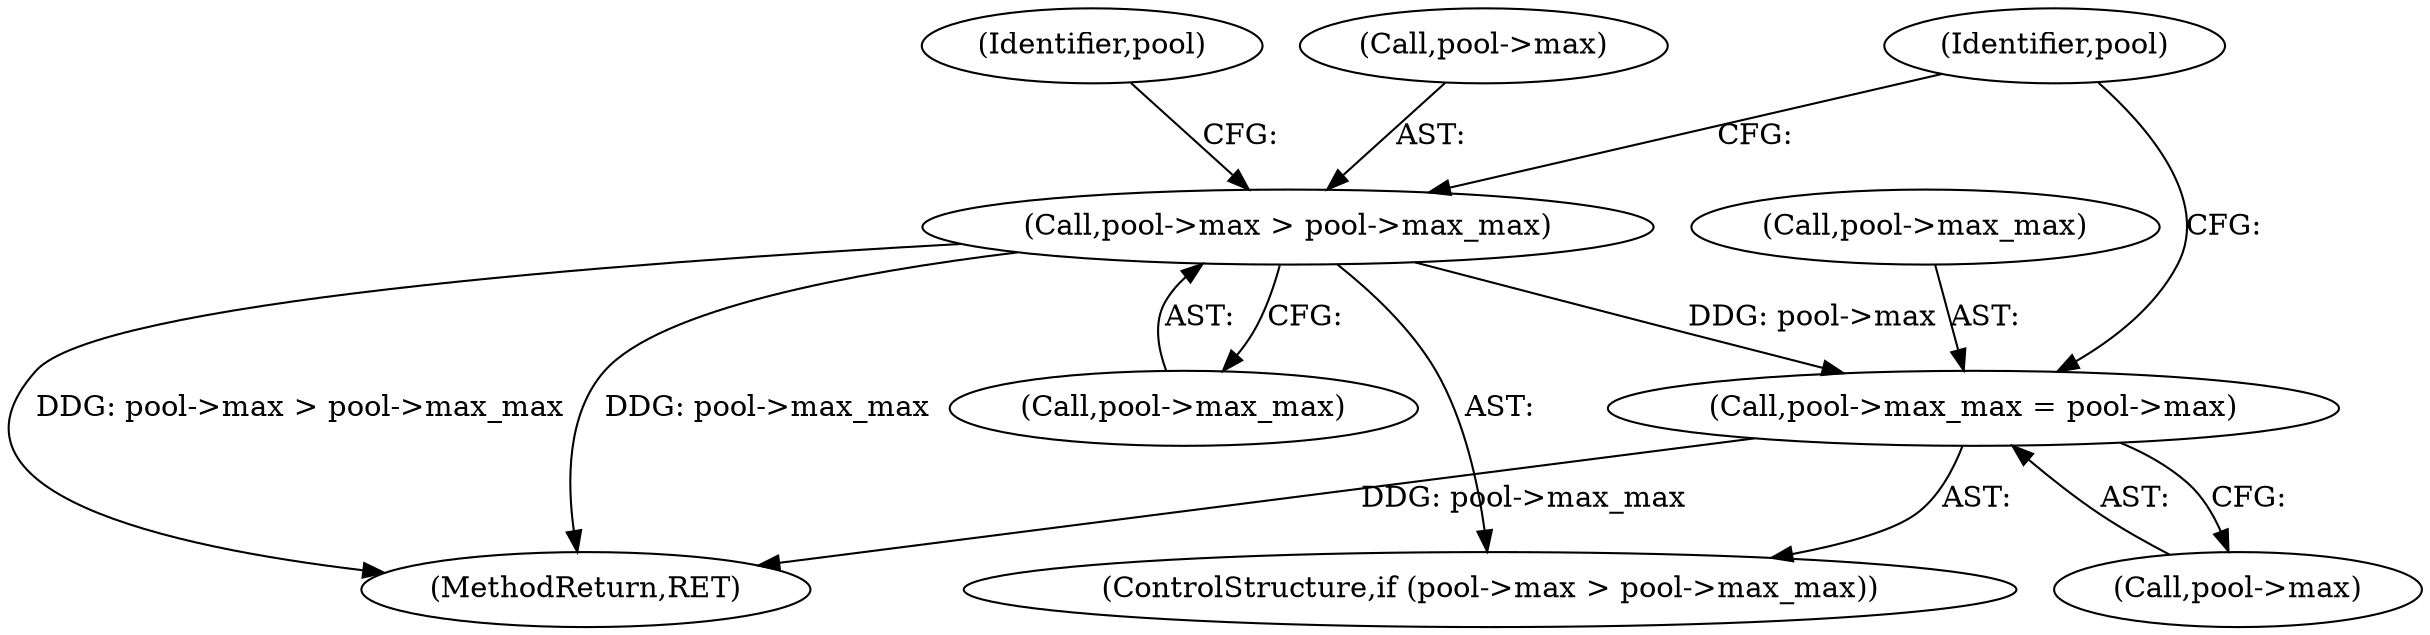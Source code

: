 digraph "0_Android_9d4853418ab2f754c2b63e091c29c5529b8b86ca_141@pointer" {
"1000199" [label="(Call,pool->max > pool->max_max)"];
"1000206" [label="(Call,pool->max_max = pool->max)"];
"1000203" [label="(Call,pool->max_max)"];
"1000199" [label="(Call,pool->max > pool->max_max)"];
"1000207" [label="(Call,pool->max_max)"];
"1000208" [label="(Identifier,pool)"];
"1000200" [label="(Call,pool->max)"];
"1000206" [label="(Call,pool->max_max = pool->max)"];
"1000310" [label="(MethodReturn,RET)"];
"1000215" [label="(Identifier,pool)"];
"1000198" [label="(ControlStructure,if (pool->max > pool->max_max))"];
"1000210" [label="(Call,pool->max)"];
"1000199" -> "1000198"  [label="AST: "];
"1000199" -> "1000203"  [label="CFG: "];
"1000200" -> "1000199"  [label="AST: "];
"1000203" -> "1000199"  [label="AST: "];
"1000208" -> "1000199"  [label="CFG: "];
"1000215" -> "1000199"  [label="CFG: "];
"1000199" -> "1000310"  [label="DDG: pool->max_max"];
"1000199" -> "1000310"  [label="DDG: pool->max > pool->max_max"];
"1000199" -> "1000206"  [label="DDG: pool->max"];
"1000206" -> "1000198"  [label="AST: "];
"1000206" -> "1000210"  [label="CFG: "];
"1000207" -> "1000206"  [label="AST: "];
"1000210" -> "1000206"  [label="AST: "];
"1000215" -> "1000206"  [label="CFG: "];
"1000206" -> "1000310"  [label="DDG: pool->max_max"];
}

